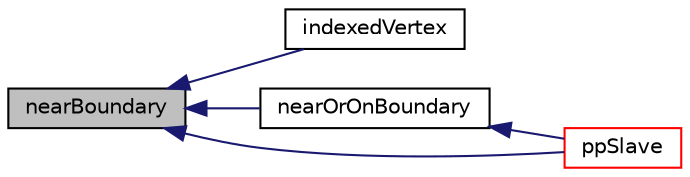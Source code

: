 digraph "nearBoundary"
{
  bgcolor="transparent";
  edge [fontname="Helvetica",fontsize="10",labelfontname="Helvetica",labelfontsize="10"];
  node [fontname="Helvetica",fontsize="10",shape=record];
  rankdir="LR";
  Node100 [label="nearBoundary",height=0.2,width=0.4,color="black", fillcolor="grey75", style="filled", fontcolor="black"];
  Node100 -> Node101 [dir="back",color="midnightblue",fontsize="10",style="solid",fontname="Helvetica"];
  Node101 [label="indexedVertex",height=0.2,width=0.4,color="black",URL="$a32561.html#a96525bdaca046dce8fd23e590e9879c2"];
  Node100 -> Node102 [dir="back",color="midnightblue",fontsize="10",style="solid",fontname="Helvetica"];
  Node102 [label="nearOrOnBoundary",height=0.2,width=0.4,color="black",URL="$a32561.html#a84aecbfd61123c1019aa58fa5b31ac2c",tooltip="Is point near the boundary or part of the boundary definition. "];
  Node102 -> Node103 [dir="back",color="midnightblue",fontsize="10",style="solid",fontname="Helvetica"];
  Node103 [label="ppSlave",height=0.2,width=0.4,color="red",URL="$a32561.html#a35b591d1d3910ed85fd53ef389629001",tooltip="Slave of a pointPair is the highest numbered one. "];
  Node100 -> Node103 [dir="back",color="midnightblue",fontsize="10",style="solid",fontname="Helvetica"];
}
